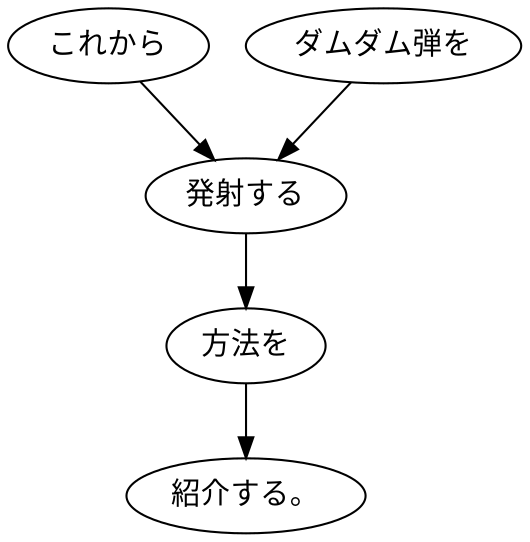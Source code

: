 digraph graph5049 {
	node0 [label="これから"];
	node1 [label="ダムダム弾を"];
	node2 [label="発射する"];
	node3 [label="方法を"];
	node4 [label="紹介する。"];
	node0 -> node2;
	node1 -> node2;
	node2 -> node3;
	node3 -> node4;
}
